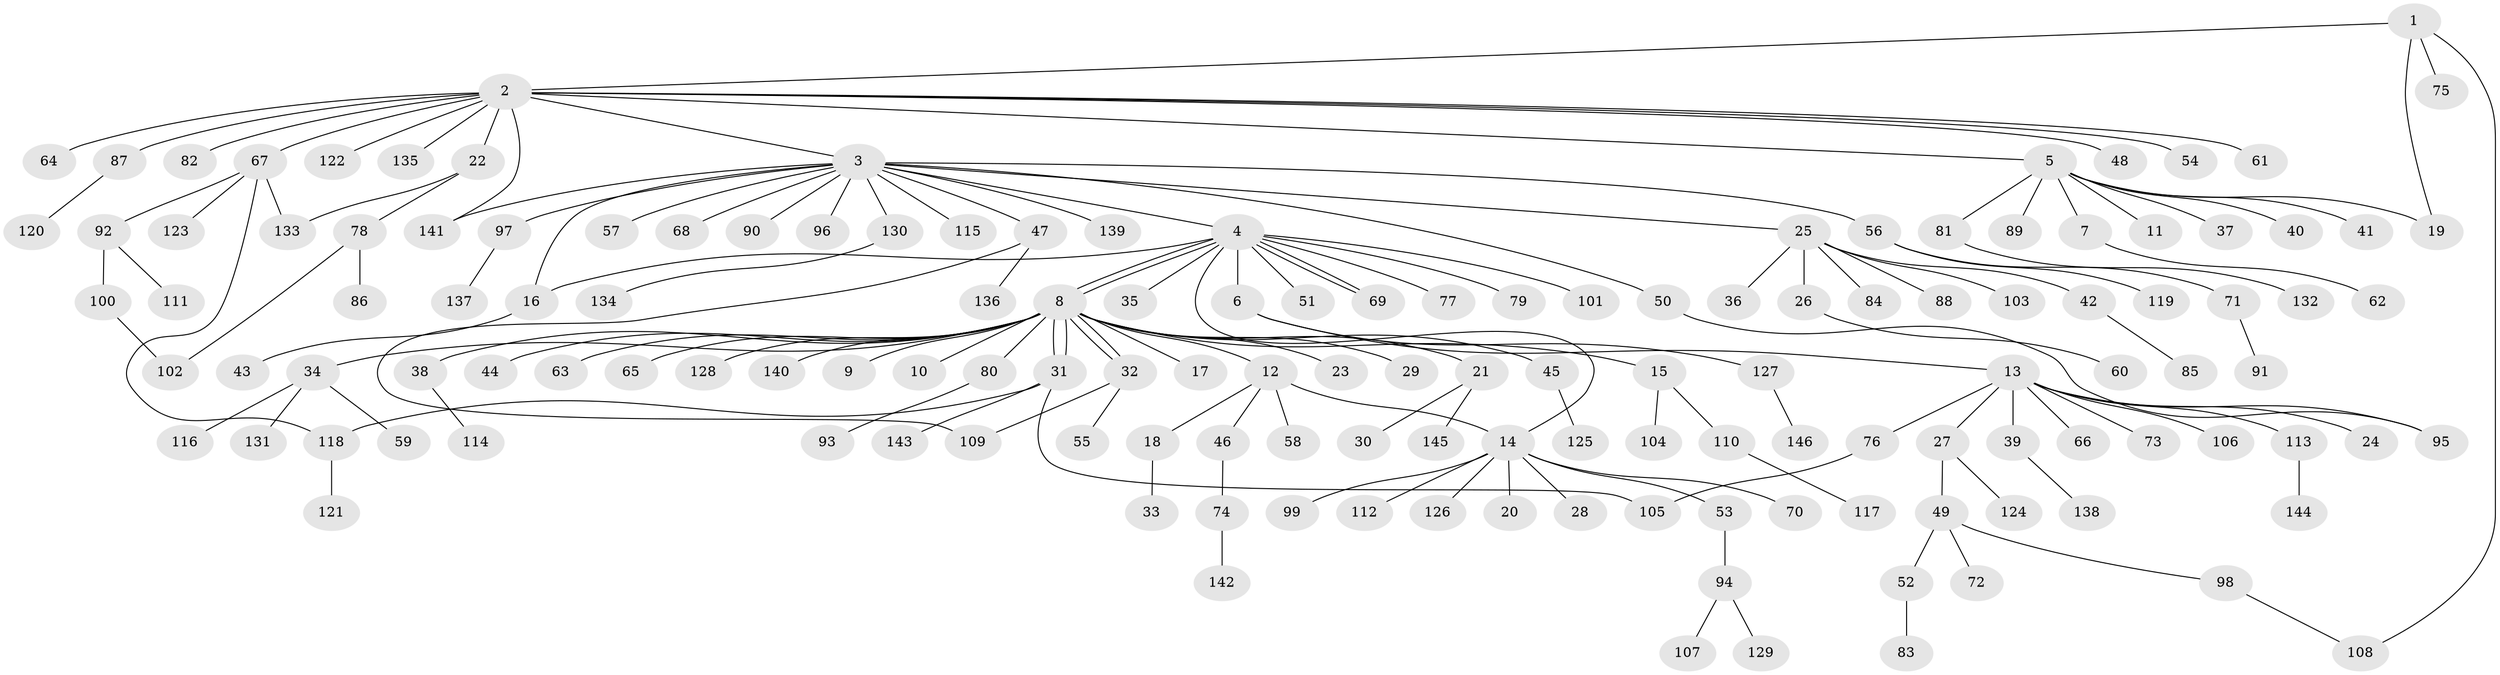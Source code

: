 // coarse degree distribution, {3: 0.04424778761061947, 20: 0.008849557522123894, 15: 0.008849557522123894, 12: 0.008849557522123894, 2: 0.19469026548672566, 22: 0.008849557522123894, 1: 0.6460176991150443, 4: 0.035398230088495575, 10: 0.008849557522123894, 8: 0.008849557522123894, 6: 0.017699115044247787, 5: 0.008849557522123894}
// Generated by graph-tools (version 1.1) at 2025/23/03/03/25 07:23:53]
// undirected, 146 vertices, 160 edges
graph export_dot {
graph [start="1"]
  node [color=gray90,style=filled];
  1;
  2;
  3;
  4;
  5;
  6;
  7;
  8;
  9;
  10;
  11;
  12;
  13;
  14;
  15;
  16;
  17;
  18;
  19;
  20;
  21;
  22;
  23;
  24;
  25;
  26;
  27;
  28;
  29;
  30;
  31;
  32;
  33;
  34;
  35;
  36;
  37;
  38;
  39;
  40;
  41;
  42;
  43;
  44;
  45;
  46;
  47;
  48;
  49;
  50;
  51;
  52;
  53;
  54;
  55;
  56;
  57;
  58;
  59;
  60;
  61;
  62;
  63;
  64;
  65;
  66;
  67;
  68;
  69;
  70;
  71;
  72;
  73;
  74;
  75;
  76;
  77;
  78;
  79;
  80;
  81;
  82;
  83;
  84;
  85;
  86;
  87;
  88;
  89;
  90;
  91;
  92;
  93;
  94;
  95;
  96;
  97;
  98;
  99;
  100;
  101;
  102;
  103;
  104;
  105;
  106;
  107;
  108;
  109;
  110;
  111;
  112;
  113;
  114;
  115;
  116;
  117;
  118;
  119;
  120;
  121;
  122;
  123;
  124;
  125;
  126;
  127;
  128;
  129;
  130;
  131;
  132;
  133;
  134;
  135;
  136;
  137;
  138;
  139;
  140;
  141;
  142;
  143;
  144;
  145;
  146;
  1 -- 2;
  1 -- 19;
  1 -- 75;
  1 -- 108;
  2 -- 3;
  2 -- 5;
  2 -- 22;
  2 -- 48;
  2 -- 54;
  2 -- 61;
  2 -- 64;
  2 -- 67;
  2 -- 82;
  2 -- 87;
  2 -- 122;
  2 -- 135;
  2 -- 141;
  3 -- 4;
  3 -- 16;
  3 -- 25;
  3 -- 47;
  3 -- 50;
  3 -- 56;
  3 -- 57;
  3 -- 68;
  3 -- 90;
  3 -- 96;
  3 -- 97;
  3 -- 115;
  3 -- 130;
  3 -- 139;
  3 -- 141;
  4 -- 6;
  4 -- 8;
  4 -- 8;
  4 -- 14;
  4 -- 16;
  4 -- 35;
  4 -- 51;
  4 -- 69;
  4 -- 69;
  4 -- 77;
  4 -- 79;
  4 -- 101;
  5 -- 7;
  5 -- 11;
  5 -- 19;
  5 -- 37;
  5 -- 40;
  5 -- 41;
  5 -- 81;
  5 -- 89;
  6 -- 13;
  6 -- 127;
  7 -- 62;
  8 -- 9;
  8 -- 10;
  8 -- 12;
  8 -- 15;
  8 -- 17;
  8 -- 21;
  8 -- 23;
  8 -- 29;
  8 -- 31;
  8 -- 31;
  8 -- 32;
  8 -- 32;
  8 -- 34;
  8 -- 38;
  8 -- 44;
  8 -- 45;
  8 -- 63;
  8 -- 65;
  8 -- 80;
  8 -- 128;
  8 -- 140;
  12 -- 14;
  12 -- 18;
  12 -- 46;
  12 -- 58;
  13 -- 24;
  13 -- 27;
  13 -- 39;
  13 -- 66;
  13 -- 73;
  13 -- 76;
  13 -- 95;
  13 -- 106;
  13 -- 113;
  14 -- 20;
  14 -- 28;
  14 -- 53;
  14 -- 70;
  14 -- 99;
  14 -- 112;
  14 -- 126;
  15 -- 104;
  15 -- 110;
  16 -- 43;
  18 -- 33;
  21 -- 30;
  21 -- 145;
  22 -- 78;
  22 -- 133;
  25 -- 26;
  25 -- 36;
  25 -- 42;
  25 -- 84;
  25 -- 88;
  25 -- 103;
  26 -- 60;
  27 -- 49;
  27 -- 124;
  31 -- 105;
  31 -- 118;
  31 -- 143;
  32 -- 55;
  32 -- 109;
  34 -- 59;
  34 -- 116;
  34 -- 131;
  38 -- 114;
  39 -- 138;
  42 -- 85;
  45 -- 125;
  46 -- 74;
  47 -- 109;
  47 -- 136;
  49 -- 52;
  49 -- 72;
  49 -- 98;
  50 -- 95;
  52 -- 83;
  53 -- 94;
  56 -- 71;
  56 -- 119;
  67 -- 92;
  67 -- 118;
  67 -- 123;
  67 -- 133;
  71 -- 91;
  74 -- 142;
  76 -- 105;
  78 -- 86;
  78 -- 102;
  80 -- 93;
  81 -- 132;
  87 -- 120;
  92 -- 100;
  92 -- 111;
  94 -- 107;
  94 -- 129;
  97 -- 137;
  98 -- 108;
  100 -- 102;
  110 -- 117;
  113 -- 144;
  118 -- 121;
  127 -- 146;
  130 -- 134;
}
